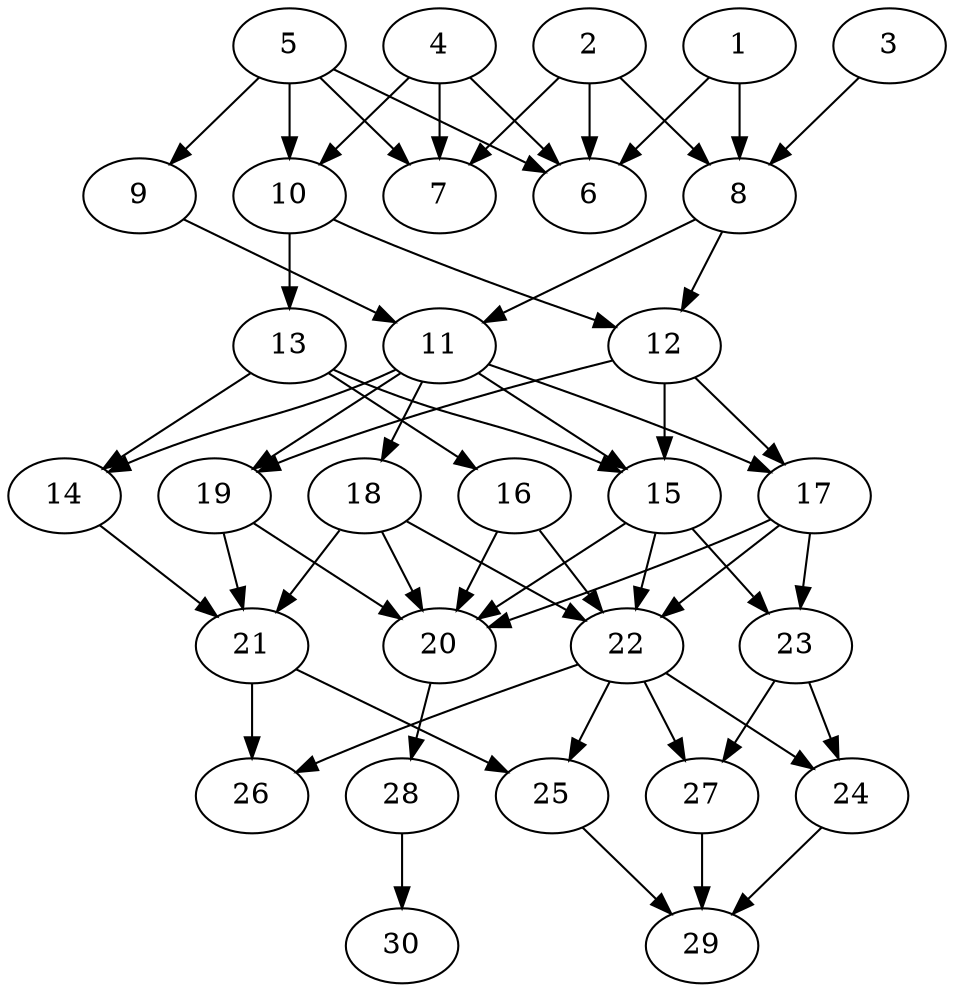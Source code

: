 // DAG automatically generated by daggen at Thu Oct  3 14:04:19 2019
// ./daggen --dot -n 30 --ccr 0.4 --fat 0.5 --regular 0.7 --density 0.7 --mindata 5242880 --maxdata 52428800 
digraph G {
  1 [size="67704320", alpha="0.04", expect_size="27081728"] 
  1 -> 6 [size ="27081728"]
  1 -> 8 [size ="27081728"]
  2 [size="123115520", alpha="0.03", expect_size="49246208"] 
  2 -> 6 [size ="49246208"]
  2 -> 7 [size ="49246208"]
  2 -> 8 [size ="49246208"]
  3 [size="29273600", alpha="0.10", expect_size="11709440"] 
  3 -> 8 [size ="11709440"]
  4 [size="78097920", alpha="0.07", expect_size="31239168"] 
  4 -> 6 [size ="31239168"]
  4 -> 7 [size ="31239168"]
  4 -> 10 [size ="31239168"]
  5 [size="84825600", alpha="0.12", expect_size="33930240"] 
  5 -> 6 [size ="33930240"]
  5 -> 7 [size ="33930240"]
  5 -> 9 [size ="33930240"]
  5 -> 10 [size ="33930240"]
  6 [size="56801280", alpha="0.13", expect_size="22720512"] 
  7 [size="79697920", alpha="0.10", expect_size="31879168"] 
  8 [size="68871680", alpha="0.12", expect_size="27548672"] 
  8 -> 11 [size ="27548672"]
  8 -> 12 [size ="27548672"]
  9 [size="29964800", alpha="0.15", expect_size="11985920"] 
  9 -> 11 [size ="11985920"]
  10 [size="21596160", alpha="0.11", expect_size="8638464"] 
  10 -> 12 [size ="8638464"]
  10 -> 13 [size ="8638464"]
  11 [size="93363200", alpha="0.11", expect_size="37345280"] 
  11 -> 14 [size ="37345280"]
  11 -> 15 [size ="37345280"]
  11 -> 17 [size ="37345280"]
  11 -> 18 [size ="37345280"]
  11 -> 19 [size ="37345280"]
  12 [size="115128320", alpha="0.10", expect_size="46051328"] 
  12 -> 15 [size ="46051328"]
  12 -> 17 [size ="46051328"]
  12 -> 19 [size ="46051328"]
  13 [size="15011840", alpha="0.15", expect_size="6004736"] 
  13 -> 14 [size ="6004736"]
  13 -> 15 [size ="6004736"]
  13 -> 16 [size ="6004736"]
  14 [size="75535360", alpha="0.17", expect_size="30214144"] 
  14 -> 21 [size ="30214144"]
  15 [size="117736960", alpha="0.06", expect_size="47094784"] 
  15 -> 20 [size ="47094784"]
  15 -> 22 [size ="47094784"]
  15 -> 23 [size ="47094784"]
  16 [size="71782400", alpha="0.10", expect_size="28712960"] 
  16 -> 20 [size ="28712960"]
  16 -> 22 [size ="28712960"]
  17 [size="28884480", alpha="0.10", expect_size="11553792"] 
  17 -> 20 [size ="11553792"]
  17 -> 22 [size ="11553792"]
  17 -> 23 [size ="11553792"]
  18 [size="87879680", alpha="0.04", expect_size="35151872"] 
  18 -> 20 [size ="35151872"]
  18 -> 21 [size ="35151872"]
  18 -> 22 [size ="35151872"]
  19 [size="43379200", alpha="0.09", expect_size="17351680"] 
  19 -> 20 [size ="17351680"]
  19 -> 21 [size ="17351680"]
  20 [size="14261760", alpha="0.19", expect_size="5704704"] 
  20 -> 28 [size ="5704704"]
  21 [size="81423360", alpha="0.18", expect_size="32569344"] 
  21 -> 25 [size ="32569344"]
  21 -> 26 [size ="32569344"]
  22 [size="26465280", alpha="0.16", expect_size="10586112"] 
  22 -> 24 [size ="10586112"]
  22 -> 25 [size ="10586112"]
  22 -> 26 [size ="10586112"]
  22 -> 27 [size ="10586112"]
  23 [size="85649920", alpha="0.17", expect_size="34259968"] 
  23 -> 24 [size ="34259968"]
  23 -> 27 [size ="34259968"]
  24 [size="57364480", alpha="0.09", expect_size="22945792"] 
  24 -> 29 [size ="22945792"]
  25 [size="37378560", alpha="0.13", expect_size="14951424"] 
  25 -> 29 [size ="14951424"]
  26 [size="75043840", alpha="0.04", expect_size="30017536"] 
  27 [size="17768960", alpha="0.07", expect_size="7107584"] 
  27 -> 29 [size ="7107584"]
  28 [size="79016960", alpha="0.19", expect_size="31606784"] 
  28 -> 30 [size ="31606784"]
  29 [size="102054400", alpha="0.14", expect_size="40821760"] 
  30 [size="36538880", alpha="0.10", expect_size="14615552"] 
}
